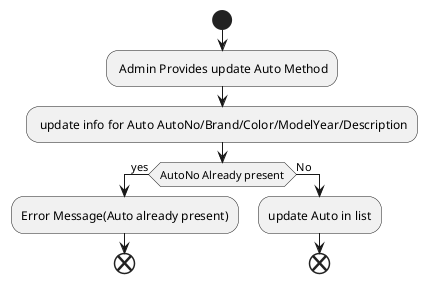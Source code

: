 @startuml

start
   : Admin Provides update Auto Method;
   : update info for Auto AutoNo/Brand/Color/ModelYear/Description;
if (AutoNo Already present) then (yes)
    :Error Message(Auto already present);
    end;
else (No)
    :update Auto in list;
    end;
endif

@enduml

@startuml
Admin --> CarRentalApp : Update Car
CarRentalApp--> AdminController : updateCar(@PathVariable Long id)
AdminController --> AdminService : updateCar(Long id, CarDto carDto)
AdminService --> CarRepository : findById(id)
alt car present
AdminService <-- CarRepository : gets Existing car info
AdminService --> AdminService : set new info in existing car
AdminService --> CarRepository : CarRepository.save(existingCar)
else car not present with given id
AdminService <-- CarRepository : return false
AdminController <-- AdminService : return false
Admin <-- AdminController : Error Message Not found
@enduml